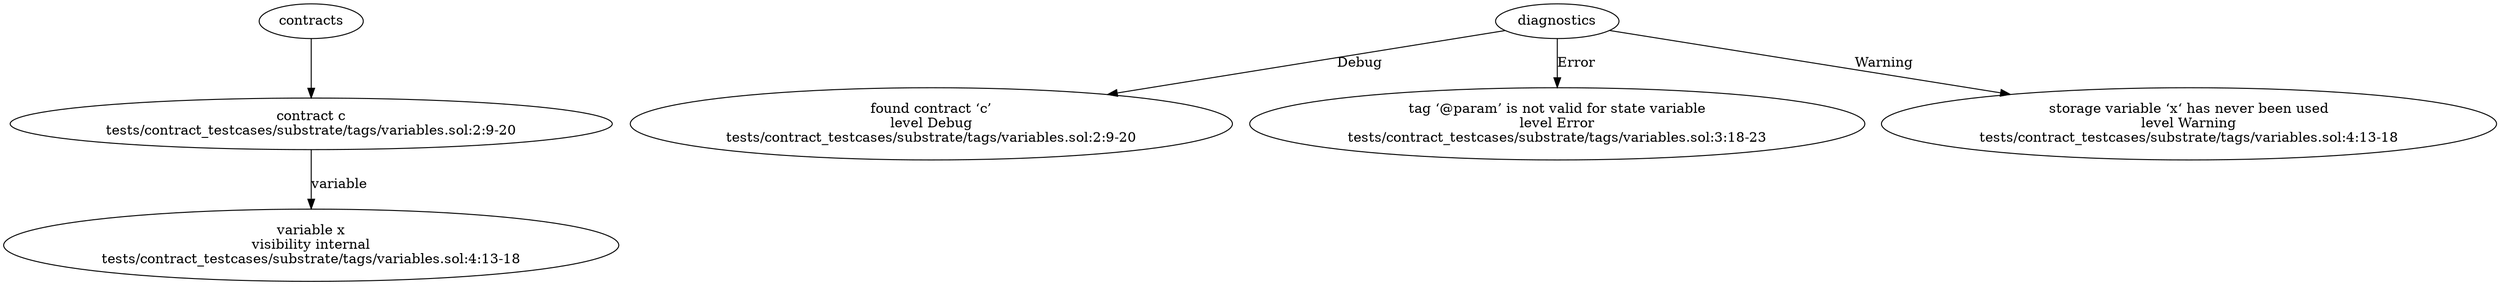 strict digraph "tests/contract_testcases/substrate/tags/variables.sol" {
	contract [label="contract c\ntests/contract_testcases/substrate/tags/variables.sol:2:9-20"]
	var [label="variable x\nvisibility internal\ntests/contract_testcases/substrate/tags/variables.sol:4:13-18"]
	diagnostic [label="found contract ‘c’\nlevel Debug\ntests/contract_testcases/substrate/tags/variables.sol:2:9-20"]
	diagnostic_6 [label="tag ‘@param’ is not valid for state variable\nlevel Error\ntests/contract_testcases/substrate/tags/variables.sol:3:18-23"]
	diagnostic_7 [label="storage variable ‘x‘ has never been used\nlevel Warning\ntests/contract_testcases/substrate/tags/variables.sol:4:13-18"]
	contracts -> contract
	contract -> var [label="variable"]
	diagnostics -> diagnostic [label="Debug"]
	diagnostics -> diagnostic_6 [label="Error"]
	diagnostics -> diagnostic_7 [label="Warning"]
}
